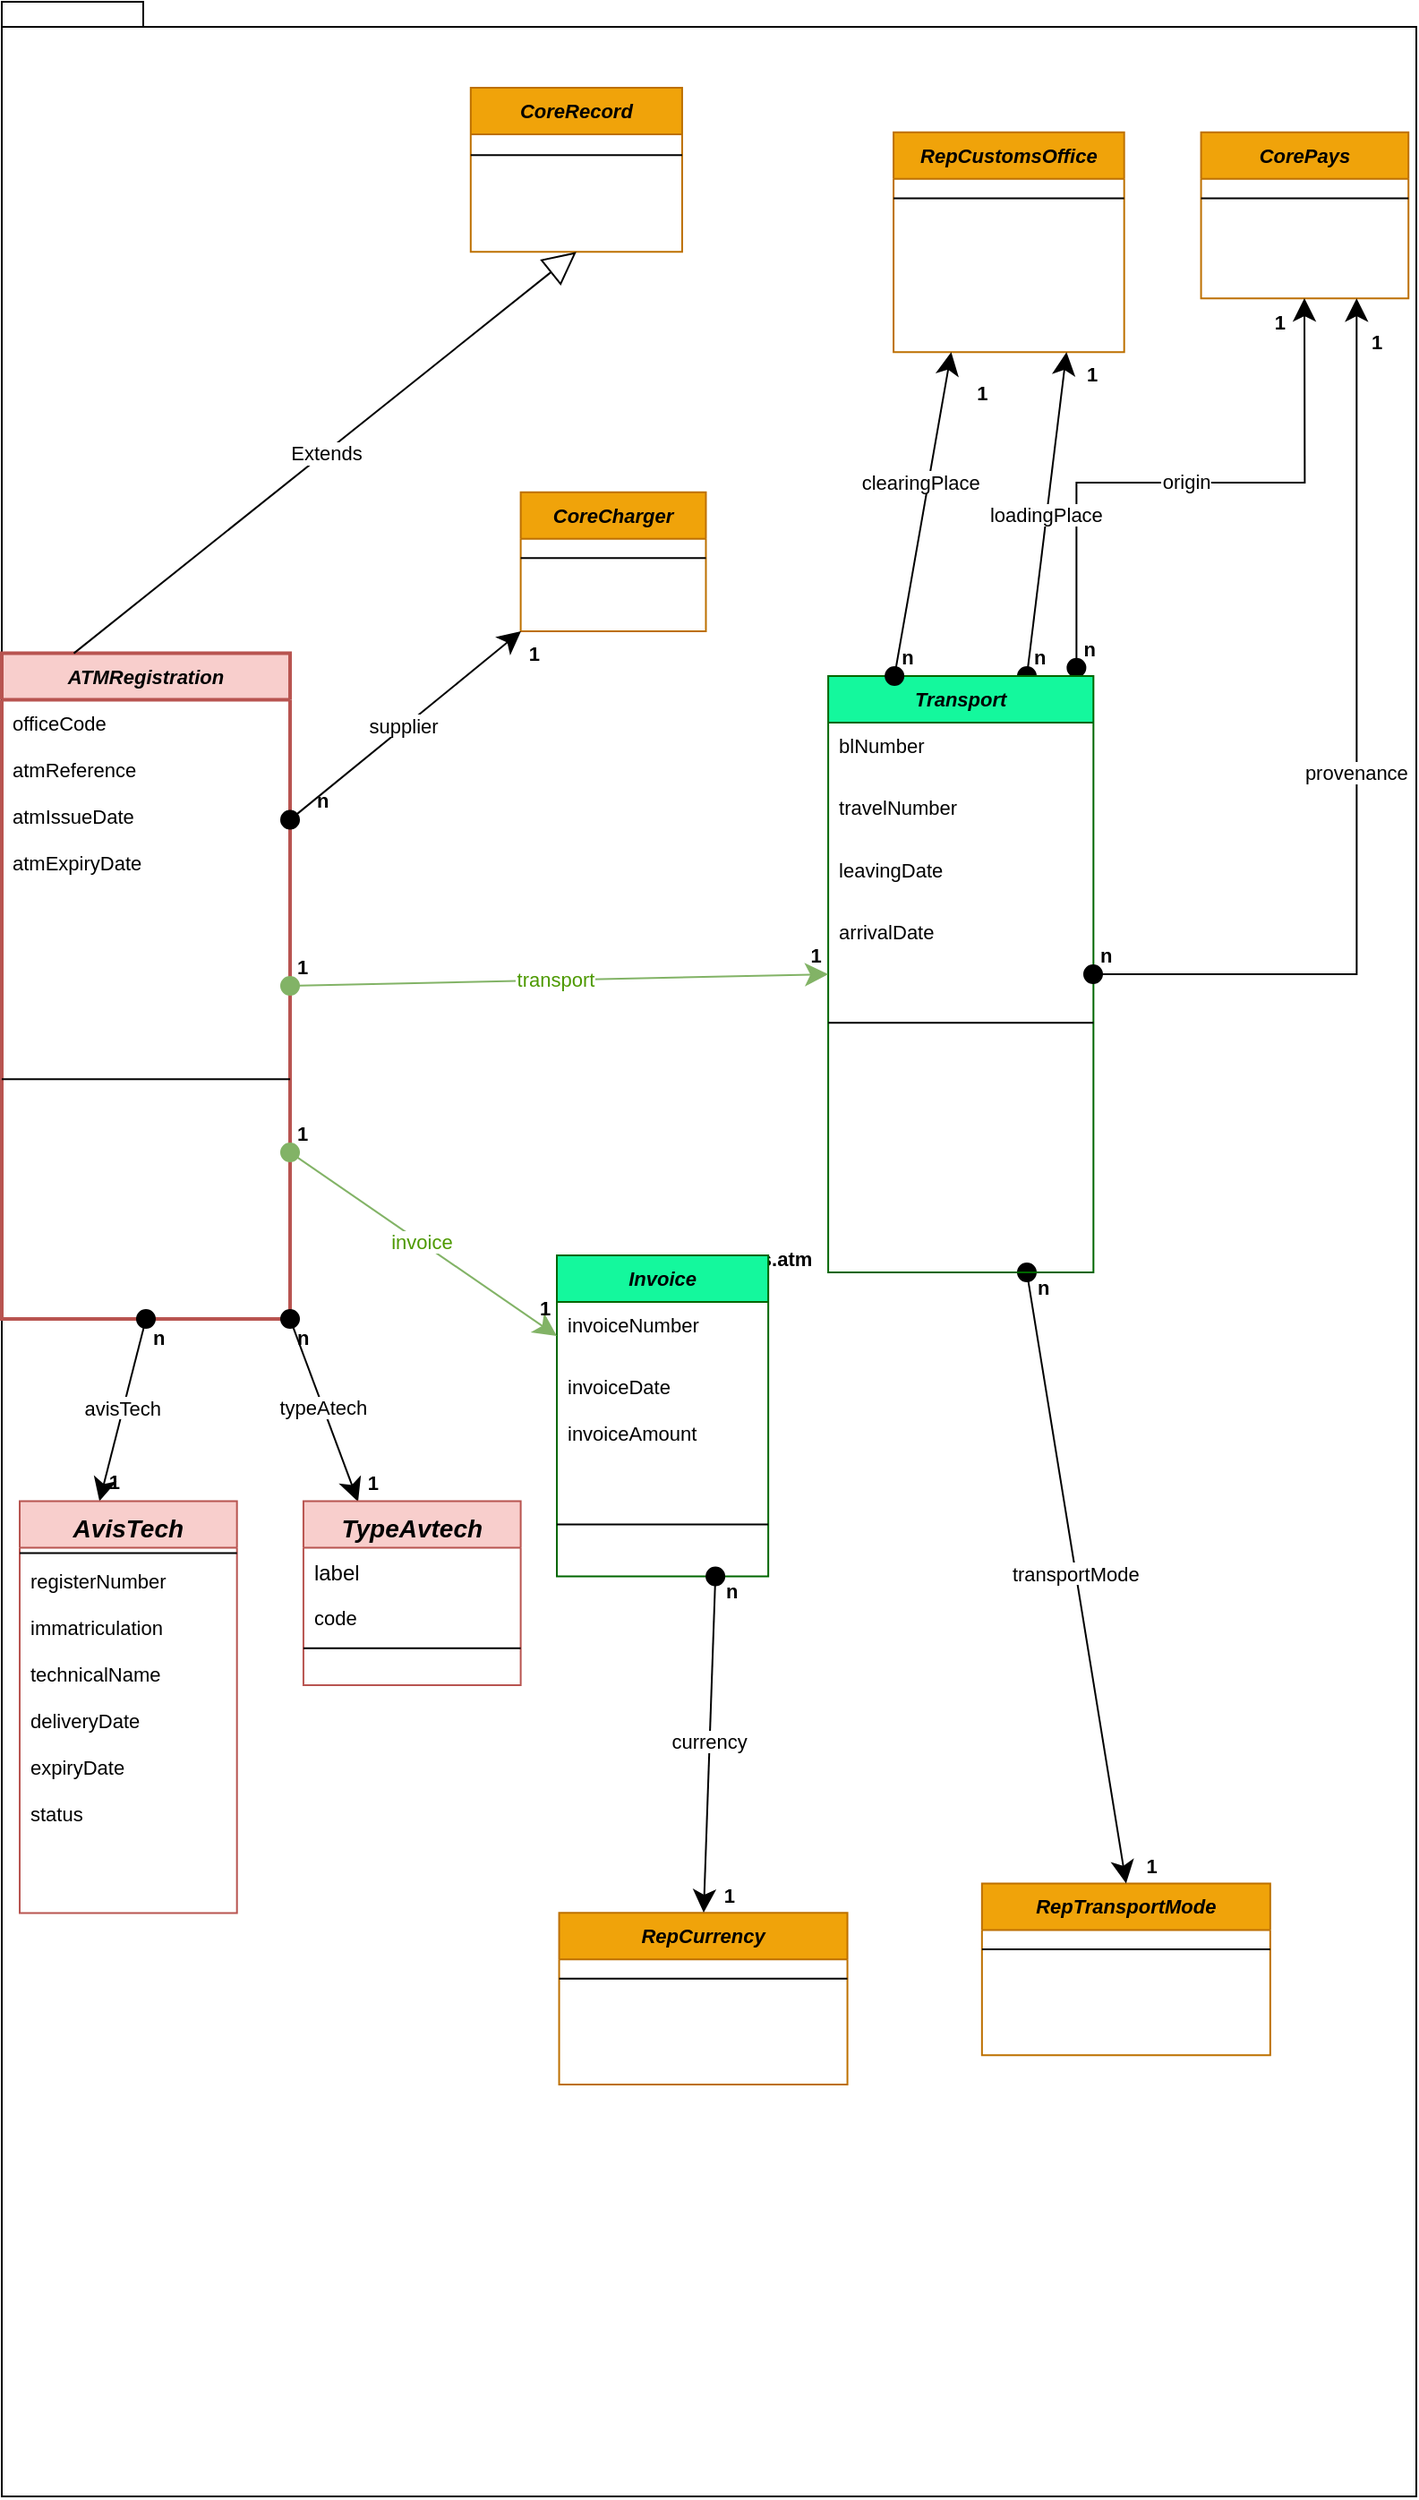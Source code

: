 <mxfile compressed="false" version="21.7.5" type="device" pages="2">
  <diagram id="dzslenoz5EgcA-fO8ZGD" name="Page-1">
    <mxGraphModel dx="1931" dy="1677" grid="1" gridSize="10" guides="1" tooltips="1" connect="1" arrows="1" fold="1" page="1" pageScale="1" pageWidth="827" pageHeight="1169" math="0" shadow="0">
      <root>
        <mxCell id="0" />
        <mxCell id="1" parent="0" />
        <object label="org.guce.process.atm" element="package" placeholders="1" id="Sb3ObpHVFGHvWsoK8jhT-4">
          <mxCell style="shape=folder;fontStyle=1;spacingTop=10;tabWidth=40;tabHeight=14;tabPosition=left;html=1;container=1;fillColor=none;labelPosition=center;verticalLabelPosition=middle;align=center;verticalAlign=middle;spacingLeft=0;fontSize=11;" parent="1" vertex="1">
            <mxGeometry y="-130" width="790" height="1393.04" as="geometry" />
          </mxCell>
        </object>
        <object label="CoreRecord" element="existingClass" description="" entity="org.guce.core.entities.CoreRecord" xml="" id="Sb3ObpHVFGHvWsoK8jhT-13">
          <mxCell style="swimlane;fontStyle=3;align=center;verticalAlign=top;childLayout=stackLayout;horizontal=1;startSize=26;horizontalStack=0;resizeParent=1;resizeLast=0;collapsible=1;marginBottom=0;rounded=0;shadow=0;strokeWidth=1;fillColor=#f0a30a;strokeColor=#BD7000;container=1;snapToPoint=1;fixDash=1;dropTarget=1;expand=1;treeMoving=1;fontSize=11;fontColor=#000000;" parent="Sb3ObpHVFGHvWsoK8jhT-4" vertex="1">
            <mxGeometry x="261.902" y="48.004" width="118.071" height="91.627" as="geometry">
              <mxRectangle x="230" y="140" width="160" height="26" as="alternateBounds" />
            </mxGeometry>
          </mxCell>
        </object>
        <mxCell id="Sb3ObpHVFGHvWsoK8jhT-14" value="" style="line;strokeWidth=1;fillColor=none;align=left;verticalAlign=middle;spacingTop=-1;spacingLeft=3;spacingRight=3;rotatable=0;labelPosition=right;points=[];portConstraint=eastwest;fontSize=11;" parent="Sb3ObpHVFGHvWsoK8jhT-13" vertex="1">
          <mxGeometry y="26" width="118.071" height="23.288" as="geometry" />
        </mxCell>
        <object label="CoreCharger" element="existingClass" description="" entity="org.guce.core.entities.CoreCharger" xml="" id="Sb3ObpHVFGHvWsoK8jhT-16">
          <mxCell style="swimlane;fontStyle=3;align=center;verticalAlign=top;childLayout=stackLayout;horizontal=1;startSize=26;horizontalStack=0;resizeParent=1;resizeLast=0;collapsible=1;marginBottom=0;rounded=0;shadow=0;strokeWidth=1;fillColor=#f0a30a;strokeColor=#BD7000;container=1;snapToPoint=1;fixDash=1;dropTarget=1;expand=1;treeMoving=1;fontSize=11;fontColor=#000000;" parent="Sb3ObpHVFGHvWsoK8jhT-4" vertex="1">
            <mxGeometry x="289.81" y="273.856" width="103.43" height="77.597" as="geometry">
              <mxRectangle x="230" y="140" width="160" height="26" as="alternateBounds" />
            </mxGeometry>
          </mxCell>
        </object>
        <mxCell id="Sb3ObpHVFGHvWsoK8jhT-17" value="" style="line;strokeWidth=1;fillColor=none;align=left;verticalAlign=middle;spacingTop=-1;spacingLeft=3;spacingRight=3;rotatable=0;labelPosition=right;points=[];portConstraint=eastwest;fontSize=11;" parent="Sb3ObpHVFGHvWsoK8jhT-16" vertex="1">
          <mxGeometry y="26" width="103.43" height="21.625" as="geometry" />
        </mxCell>
        <object label="CorePays" element="existingClass" description="" entity="org.guce.rep.entities.CorePays" xml="" id="Sb3ObpHVFGHvWsoK8jhT-21">
          <mxCell style="swimlane;fontStyle=3;align=center;verticalAlign=top;childLayout=stackLayout;horizontal=1;startSize=26;horizontalStack=0;resizeParent=1;resizeLast=0;collapsible=1;marginBottom=0;rounded=0;shadow=0;strokeWidth=1;fillColor=#f0a30a;strokeColor=#BD7000;container=1;snapToPoint=1;fixDash=1;dropTarget=1;expand=1;treeMoving=1;fontSize=11;fontColor=#000000;" parent="Sb3ObpHVFGHvWsoK8jhT-4" vertex="1">
            <mxGeometry x="669.783" y="72.912" width="115.827" height="92.697" as="geometry">
              <mxRectangle x="230" y="140" width="160" height="26" as="alternateBounds" />
            </mxGeometry>
          </mxCell>
        </object>
        <mxCell id="Sb3ObpHVFGHvWsoK8jhT-22" value="" style="line;strokeWidth=1;fillColor=none;align=left;verticalAlign=middle;spacingTop=-1;spacingLeft=3;spacingRight=3;rotatable=0;labelPosition=right;points=[];portConstraint=eastwest;fontSize=11;" parent="Sb3ObpHVFGHvWsoK8jhT-21" vertex="1">
          <mxGeometry y="26" width="115.827" height="21.625" as="geometry" />
        </mxCell>
        <object label="RepCustomsOffice" element="existingClass" description="" entity="org.guce.rep.entities.RepCustomsOffice" xml="" id="Sb3ObpHVFGHvWsoK8jhT-93">
          <mxCell style="swimlane;fontStyle=3;align=center;verticalAlign=top;childLayout=stackLayout;horizontal=1;startSize=26;horizontalStack=0;resizeParent=1;resizeLast=0;collapsible=1;marginBottom=0;rounded=0;shadow=0;strokeWidth=1;fillColor=#f0a30a;strokeColor=#BD7000;container=1;snapToPoint=1;fixDash=1;dropTarget=1;expand=1;treeMoving=1;fontSize=11;fontColor=#000000;" parent="Sb3ObpHVFGHvWsoK8jhT-4" vertex="1">
            <mxGeometry x="498.043" y="72.918" width="128.804" height="122.681" as="geometry">
              <mxRectangle x="230" y="140" width="160" height="26" as="alternateBounds" />
            </mxGeometry>
          </mxCell>
        </object>
        <mxCell id="Sb3ObpHVFGHvWsoK8jhT-94" value="" style="line;strokeWidth=1;fillColor=none;align=left;verticalAlign=middle;spacingTop=-1;spacingLeft=3;spacingRight=3;rotatable=0;labelPosition=right;points=[];portConstraint=eastwest;fontSize=11;" parent="Sb3ObpHVFGHvWsoK8jhT-93" vertex="1">
          <mxGeometry y="26" width="128.804" height="21.625" as="geometry" />
        </mxCell>
        <object label="RepTransportMode" element="existingClass" description="" entity="org.guce.rep.entities.RepTransportMode" xml="" id="Sb3ObpHVFGHvWsoK8jhT-101">
          <mxCell style="swimlane;fontStyle=3;align=center;verticalAlign=top;childLayout=stackLayout;horizontal=1;startSize=26;horizontalStack=0;resizeParent=1;resizeLast=0;collapsible=1;marginBottom=0;rounded=0;shadow=0;strokeWidth=1;fillColor=#f0a30a;strokeColor=#BD7000;container=1;snapToPoint=1;fixDash=1;dropTarget=1;expand=1;treeMoving=1;fontSize=11;fontColor=#000000;" parent="Sb3ObpHVFGHvWsoK8jhT-4" vertex="1">
            <mxGeometry x="547.418" y="1050.727" width="161.005" height="95.943" as="geometry">
              <mxRectangle x="230" y="140" width="160" height="26" as="alternateBounds" />
            </mxGeometry>
          </mxCell>
        </object>
        <mxCell id="Sb3ObpHVFGHvWsoK8jhT-102" value="" style="line;strokeWidth=1;fillColor=none;align=left;verticalAlign=middle;spacingTop=-1;spacingLeft=3;spacingRight=3;rotatable=0;labelPosition=right;points=[];portConstraint=eastwest;fontSize=11;" parent="Sb3ObpHVFGHvWsoK8jhT-101" vertex="1">
          <mxGeometry y="26" width="161.005" height="21.625" as="geometry" />
        </mxCell>
        <object label="ATMRegistration" element="class" table_name="ATM_MINEPIA_REGISTRATION" package_name="" xml_element="CONTENT" json_element="" description="" code="ATM" has_containers="false" columns="Supplier:supplier.chargername,loadingPlaceLabel:transport.loadingPlace.custOffLibelle,travelNumber:transport.travelNumber" referenceField="atmReference" afterFields="atmReference,atmIssueDate,atmExpiryDate" author="NGC" process_description="Avis technique MINEPIA" attachments_types="DTarif:Demande de tarif,&#xa;AT: Autorisation de création,&#xa;CCI: Certificat de conformité,&#xa;CMP: Certificats médicaux du personnel,&#xa;LI: Licence d’importation,&#xa;TPV:Titre de patente valide,&#xa;QPA:Quittance de paiement des frais afférents,&#xa;&#xa;DT: Demande timbrée,&#xa;PDCE:Photocopie de la décision de création de l’établissement,&#xa;PDDE:Photocopie de la décision d’ouverture de l’établissement,&#xa;PPEC:Photocopie de la patente de l’exercice en cours,&#xa;CRT:Copie des reçus de la taxe ISV,&#xa;LPI:Liste des produits et adresses des fournisseurs,&#xa;RAA:Rapport d’activités de l’année,&#xa;PCCCEC:Photocopie certifiée du certificat de conformité,&#xa;&#xa;CDPP:Copie de la décision d’ouverture et photocopie de la patente,&#xa;LMEI:Liste de matériel et des équipements à importer,&#xa;" charger_xml_name="CLIENT" requestCode="01" responseCICode="11" ciCode="02" validationCode="04" modicationRequestCode="09" modificationCode="10" rejectCode="03" invoice.activity="false" partner.code="MINEPIA" process_descriptionEn="Technical Visa MINEPIA" goods.type="CT" payment.activity="true" id="Sb3ObpHVFGHvWsoK8jhT-5">
          <mxCell style="swimlane;fontStyle=3;align=center;verticalAlign=top;childLayout=stackLayout;horizontal=1;startSize=26;horizontalStack=0;resizeParent=1;resizeLast=0;collapsible=1;marginBottom=0;rounded=0;shadow=0;strokeWidth=2;fillColor=#f8cecc;strokeColor=#b85450;container=1;snapToPoint=1;fixDash=1;dropTarget=1;expand=1;treeMoving=1;fontSize=11;perimeterSpacing=0;swimlaneLine=1;sketch=0;" parent="Sb3ObpHVFGHvWsoK8jhT-4" vertex="1">
            <mxGeometry y="363.8" width="161.01" height="371.704" as="geometry">
              <mxRectangle x="65.996" y="230.005" width="160" height="26" as="alternateBounds" />
            </mxGeometry>
          </mxCell>
        </object>
        <object label="officeCode" type="string" element="field" label_name="Bureau" column_name="OFFICE_CODE" max_size="35" min_size="" options="DPAIH:DPAIH,DPAAIE:DPAAIE" optionsClass="" nullable="" unique="" xml_element="CODE_BUREAU" sequence="1" label_nameEn="Office" id="H-aZSpLhL-oLSM1OxbNI-8">
          <mxCell style="text;strokeColor=none;fillColor=none;align=left;verticalAlign=top;spacingLeft=4;spacingRight=4;overflow=hidden;rotatable=0;points=[[0,0.5],[1,0.5]];portConstraint=eastwest;connectable=0;allowArrows=0;autosize=0;resizable=0;shadow=0;sketch=0;fontSize=11;" parent="Sb3ObpHVFGHvWsoK8jhT-5" vertex="1">
            <mxGeometry y="26" width="161.01" height="26" as="geometry" />
          </mxCell>
        </object>
        <object label="atmReference" type="string" element="field" label_name="N° Avis Technique MINEPIA" column_name="REFERENCE_AT" max_size="35" min_size="" options="" optionsClass="" nullable="" unique="" xml_element="NUMERO_VT_MINEPIA" sequence="2" label_nameEn="Technical Visa MINEPIA" id="H-aZSpLhL-oLSM1OxbNI-9">
          <mxCell style="text;strokeColor=none;fillColor=none;align=left;verticalAlign=top;spacingLeft=4;spacingRight=4;overflow=hidden;rotatable=0;points=[[0,0.5],[1,0.5]];portConstraint=eastwest;connectable=0;allowArrows=0;autosize=0;resizable=0;shadow=0;sketch=0;fontSize=11;" parent="Sb3ObpHVFGHvWsoK8jhT-5" vertex="1">
            <mxGeometry y="52" width="161.01" height="26" as="geometry" />
          </mxCell>
        </object>
        <object label="atmIssueDate" type="date" element="field" label_name="Date Avis technique" column_name="ATM_DATE" max_size="" min_size="" options="" optionsClass="" nullable="" unique="" xml_element="DATE_ATM_MINEPIA" sequence="3" label_nameEn="Technical Visa Date" id="H-aZSpLhL-oLSM1OxbNI-11">
          <mxCell style="text;strokeColor=none;fillColor=none;align=left;verticalAlign=top;spacingLeft=4;spacingRight=4;overflow=hidden;rotatable=0;points=[[0,0.5],[1,0.5]];portConstraint=eastwest;connectable=0;allowArrows=0;autosize=0;resizable=0;shadow=0;sketch=0;fontSize=11;" parent="Sb3ObpHVFGHvWsoK8jhT-5" vertex="1">
            <mxGeometry y="78" width="161.01" height="26" as="geometry" />
          </mxCell>
        </object>
        <object label="atmExpiryDate" type="date" element="field" label_name="Date expiration avis technique" column_name="ATM_EXP_DATE" max_size="" min_size="" options="" optionsClass="" nullable="" unique="" xml_element="DATE_ATM_EXP" sequence="4" label_nameEn="Avis technic expire Date" id="ZgRdhefC1ME0yCXcNeO3-1">
          <mxCell style="text;strokeColor=none;fillColor=none;align=left;verticalAlign=top;spacingLeft=4;spacingRight=4;overflow=hidden;rotatable=0;points=[[0,0.5],[1,0.5]];portConstraint=eastwest;connectable=0;allowArrows=0;autosize=0;resizable=0;shadow=0;sketch=0;fontSize=11;" parent="Sb3ObpHVFGHvWsoK8jhT-5" vertex="1">
            <mxGeometry y="104" width="161.01" height="26" as="geometry" />
          </mxCell>
        </object>
        <mxCell id="Sb3ObpHVFGHvWsoK8jhT-7" value="" style="line;strokeWidth=1;fillColor=none;align=left;verticalAlign=middle;spacingTop=-1;spacingLeft=3;spacingRight=3;rotatable=0;labelPosition=right;points=[];portConstraint=eastwest;fontSize=11;" parent="Sb3ObpHVFGHvWsoK8jhT-5" vertex="1">
          <mxGeometry y="130" width="161.01" height="215.704" as="geometry" />
        </mxCell>
        <object label="Extends" element="extends" id="Sb3ObpHVFGHvWsoK8jhT-15">
          <mxCell style="endArrow=block;endSize=16;endFill=0;html=1;sourcePerimeterSpacing=-4;strokeWidth=1;fontSize=11;align=center;snapToPoint=1;fixDash=1;entryX=0.5;entryY=1;entryDx=0;entryDy=0;exitX=0.25;exitY=0;exitDx=0;exitDy=0;" parent="Sb3ObpHVFGHvWsoK8jhT-4" source="Sb3ObpHVFGHvWsoK8jhT-5" target="Sb3ObpHVFGHvWsoK8jhT-13" edge="1">
            <mxGeometry width="160" relative="1" as="geometry">
              <mxPoint x="134.958" y="465.763" as="sourcePoint" />
              <mxPoint x="310.514" y="465.763" as="targetPoint" />
            </mxGeometry>
          </mxCell>
        </object>
        <object label="typeAtech" join_table="" join_column="" inverse_join_column="" mapped_by="" unique="" cascade="" inverse_name="" element="relation" fetch_type="" orphan_removal="" xml_element="TYPEAVIS" sequence="8" label_nameEn="Clearing Agent" label_name="Transitaire" id="Sb3ObpHVFGHvWsoK8jhT-23">
          <mxCell style="endArrow=classic;shadow=0;strokeWidth=1;rounded=0;endFill=1;elbow=vertical;endSize=10;startSize=10;sourcePerimeterSpacing=0;startArrow=oval;startFill=1;align=center;snapToPoint=1;targetPerimeterSpacing=0;fontSize=11;spacingRight=0;spacingBottom=2;spacing=0;fixDash=1;" parent="Sb3ObpHVFGHvWsoK8jhT-4" source="Sb3ObpHVFGHvWsoK8jhT-5" target="l07mK40XBEYtszgVqSau-67" edge="1">
            <mxGeometry x="-0.013" relative="1" as="geometry">
              <mxPoint x="234.035" y="702.802" as="sourcePoint" />
              <mxPoint x="230" y="830" as="targetPoint" />
              <mxPoint as="offset" />
              <Array as="points" />
            </mxGeometry>
          </mxCell>
        </object>
        <object label="n" element="card" id="Sb3ObpHVFGHvWsoK8jhT-24">
          <mxCell style="resizable=0;align=left;verticalAlign=bottom;labelBackgroundColor=none;fontSize=11;fontStyle=1;spacing=4;" parent="Sb3ObpHVFGHvWsoK8jhT-23" connectable="0" vertex="1">
            <mxGeometry x="-1" relative="1" as="geometry">
              <mxPoint y="21" as="offset" />
            </mxGeometry>
          </mxCell>
        </object>
        <object label="1" element="card" id="Sb3ObpHVFGHvWsoK8jhT-25">
          <mxCell style="resizable=0;align=right;verticalAlign=bottom;labelBackgroundColor=none;fontSize=11;fontStyle=1;spacing=4;" parent="Sb3ObpHVFGHvWsoK8jhT-23" connectable="0" vertex="1">
            <mxGeometry x="1" relative="1" as="geometry">
              <mxPoint x="15" as="offset" />
            </mxGeometry>
          </mxCell>
        </object>
        <object label="origin" join_table="" join_column="" inverse_join_column="" mapped_by="" unique="" cascade="" inverse_name="" element="relation" fetch_type="" orphan_removal="" xml_element="PAYS_ORIGINE" sequence="4" label_name="Pays d&#39;origine" label_nameEn="Origin Country" id="Sb3ObpHVFGHvWsoK8jhT-27">
          <mxCell style="endArrow=classic;shadow=0;strokeWidth=1;rounded=0;endFill=1;endSize=10;startSize=10;sourcePerimeterSpacing=0;startArrow=oval;startFill=1;align=center;snapToPoint=1;targetPerimeterSpacing=0;fontSize=11;spacingRight=0;spacingBottom=2;spacing=0;fixDash=1;edgeStyle=elbowEdgeStyle;elbow=vertical;exitX=0.936;exitY=-0.014;exitDx=0;exitDy=0;exitPerimeter=0;" parent="Sb3ObpHVFGHvWsoK8jhT-4" source="vLi7R-2AJWSlNqhlG2X7-10" target="Sb3ObpHVFGHvWsoK8jhT-21" edge="1">
            <mxGeometry x="-0.012" relative="1" as="geometry">
              <mxPoint x="260.509" y="703.253" as="sourcePoint" />
              <mxPoint x="676.223" y="403.505" as="targetPoint" />
              <mxPoint as="offset" />
            </mxGeometry>
          </mxCell>
        </object>
        <object label="n" element="card" id="Sb3ObpHVFGHvWsoK8jhT-28">
          <mxCell style="resizable=0;align=left;verticalAlign=bottom;labelBackgroundColor=none;fontSize=11;fontStyle=1;spacing=4;" parent="Sb3ObpHVFGHvWsoK8jhT-27" connectable="0" vertex="1">
            <mxGeometry x="-1" relative="1" as="geometry">
              <mxPoint as="offset" />
            </mxGeometry>
          </mxCell>
        </object>
        <object label="1" element="card" id="Sb3ObpHVFGHvWsoK8jhT-29">
          <mxCell style="resizable=0;align=right;verticalAlign=bottom;labelBackgroundColor=none;fontSize=11;fontStyle=1;spacing=4;" parent="Sb3ObpHVFGHvWsoK8jhT-27" connectable="0" vertex="1">
            <mxGeometry x="1" relative="1" as="geometry">
              <mxPoint x="-7" y="24" as="offset" />
            </mxGeometry>
          </mxCell>
        </object>
        <object label="supplier" join_table="" join_column="" inverse_join_column="" mapped_by="" unique="" cascade="" inverse_name="" element="relation" fetch_type="" orphan_removal="" xml_element="FOURNISSEUR" sequence="11" label_name="Fournisseur" label_nameEn="Supplier" id="Sb3ObpHVFGHvWsoK8jhT-31">
          <mxCell style="endArrow=classic;shadow=0;strokeWidth=1;rounded=0;endFill=1;elbow=vertical;endSize=10;startSize=10;sourcePerimeterSpacing=0;startArrow=oval;startFill=1;align=center;snapToPoint=1;targetPerimeterSpacing=0;fontSize=11;spacingRight=0;spacingBottom=2;spacing=0;fixDash=1;exitX=1;exitY=0.25;exitDx=0;exitDy=0;" parent="Sb3ObpHVFGHvWsoK8jhT-4" source="Sb3ObpHVFGHvWsoK8jhT-5" target="Sb3ObpHVFGHvWsoK8jhT-16" edge="1">
            <mxGeometry x="-0.012" relative="1" as="geometry">
              <mxPoint x="207.56" y="567.648" as="sourcePoint" />
              <mxPoint x="461.716" y="459.525" as="targetPoint" />
              <mxPoint as="offset" />
              <Array as="points" />
            </mxGeometry>
          </mxCell>
        </object>
        <object label="n" element="card" id="Sb3ObpHVFGHvWsoK8jhT-32">
          <mxCell style="resizable=0;align=left;verticalAlign=bottom;labelBackgroundColor=none;fontSize=11;fontStyle=1;spacing=4;" parent="Sb3ObpHVFGHvWsoK8jhT-31" connectable="0" vertex="1">
            <mxGeometry x="-1" relative="1" as="geometry">
              <mxPoint x="11" as="offset" />
            </mxGeometry>
          </mxCell>
        </object>
        <object label="1" element="card" id="Sb3ObpHVFGHvWsoK8jhT-33">
          <mxCell style="resizable=0;align=right;verticalAlign=bottom;labelBackgroundColor=none;fontSize=11;fontStyle=1;spacing=4;" parent="Sb3ObpHVFGHvWsoK8jhT-31" connectable="0" vertex="1">
            <mxGeometry x="1" relative="1" as="geometry">
              <mxPoint x="14" y="23" as="offset" />
            </mxGeometry>
          </mxCell>
        </object>
        <object label="Invoice" element="embeddable" table_name="" package_name="" xml_element="" json_element="" description="" id="Sb3ObpHVFGHvWsoK8jhT-43">
          <mxCell style="swimlane;fontStyle=3;align=center;verticalAlign=top;childLayout=stackLayout;horizontal=1;startSize=26;horizontalStack=0;resizeParent=1;resizeLast=0;collapsible=1;marginBottom=0;rounded=0;shadow=0;strokeWidth=1;container=1;snapToPoint=1;fixDash=1;dropTarget=1;expand=1;treeMoving=1;fillColor=#14F89D;strokeColor=#006600;fontSize=11;" parent="Sb3ObpHVFGHvWsoK8jhT-4" vertex="1">
            <mxGeometry x="310" y="700" width="118.07" height="179.237" as="geometry">
              <mxRectangle x="230" y="140" width="160" height="26" as="alternateBounds" />
            </mxGeometry>
          </mxCell>
        </object>
        <object label="invoiceNumber" type="string" element="field" label_name="N°FACTURE" column_name="INVOICE_NUMBER" max_size="150" min_size="" options="" optionsClass="" nullable="" unique="" xml_element="NUMERO_FACTURE" sequence="1" label_nameEn="Invoice Number" id="Sb3ObpHVFGHvWsoK8jhT-44">
          <mxCell style="text;strokeColor=none;fillColor=none;align=left;verticalAlign=top;spacingLeft=4;spacingRight=4;overflow=hidden;rotatable=0;points=[[0,0.5],[1,0.5]];portConstraint=eastwest;allowArrows=0;resizable=0;connectable=0;fontSize=11;" parent="Sb3ObpHVFGHvWsoK8jhT-43" vertex="1">
            <mxGeometry y="26" width="118.07" height="34.667" as="geometry" />
          </mxCell>
        </object>
        <object label="invoiceDate" type="date" element="field" label_name="Date Facture" column_name="INVOICE_DATE" max_size="" min_size="" options="" optionsClass="" nullable="" unique="" xml_element="DATE_FACTURE" sequence="2" label_nameEn="Invoice Date" id="Sb3ObpHVFGHvWsoK8jhT-45">
          <mxCell style="text;strokeColor=none;fillColor=none;align=left;verticalAlign=top;spacingLeft=4;spacingRight=4;overflow=hidden;rotatable=0;points=[[0,0.5],[1,0.5]];portConstraint=eastwest;connectable=0;allowArrows=0;autosize=0;resizable=0;fontSize=11;" parent="Sb3ObpHVFGHvWsoK8jhT-43" vertex="1">
            <mxGeometry y="60.667" width="118.07" height="26" as="geometry" />
          </mxCell>
        </object>
        <object label="invoiceAmount" type="bigdecimal" element="field" label_name="Montant Facture" column_name="INVOICE_AMOUNT" max_size="" min_size="" options="" optionsClass="" nullable="" unique="" xml_element="MONTANT_FACTURE" sequence="3" label_nameEn="Invoice Amount" id="MMoQDWghkzFwq_rW3yn7-1">
          <mxCell style="text;strokeColor=none;fillColor=none;align=left;verticalAlign=top;spacingLeft=4;spacingRight=4;overflow=hidden;rotatable=0;points=[[0,0.5],[1,0.5]];portConstraint=eastwest;allowArrows=0;resizable=0;connectable=0;fontSize=11;" parent="Sb3ObpHVFGHvWsoK8jhT-43" vertex="1">
            <mxGeometry y="86.667" width="118.07" height="34.667" as="geometry" />
          </mxCell>
        </object>
        <mxCell id="Sb3ObpHVFGHvWsoK8jhT-50" value="" style="line;strokeWidth=1;fillColor=none;align=left;verticalAlign=middle;spacingTop=-1;spacingLeft=3;spacingRight=3;rotatable=0;labelPosition=right;points=[];portConstraint=eastwest;fontSize=11;" parent="Sb3ObpHVFGHvWsoK8jhT-43" vertex="1">
          <mxGeometry y="121.333" width="118.07" height="57.903" as="geometry" />
        </mxCell>
        <object label="loadingPlace" join_table="" join_column="" inverse_join_column="" mapped_by="" unique="" cascade="" inverse_name="" element="relation" fetch_type="" orphan_removal="" xml_element="LIEU_CHARGEMENT" sequence="7" label_name="Lieu de chargement" label_nameEn="Loading Place" id="Sb3ObpHVFGHvWsoK8jhT-95">
          <mxCell style="endArrow=classic;shadow=0;strokeWidth=1;rounded=0;endFill=1;elbow=vertical;endSize=10;startSize=10;sourcePerimeterSpacing=0;startArrow=oval;startFill=1;align=center;snapToPoint=1;targetPerimeterSpacing=0;fontSize=11;spacingRight=0;spacingBottom=2;spacing=0;fixDash=1;entryX=0.75;entryY=1;entryDx=0;entryDy=0;" parent="Sb3ObpHVFGHvWsoK8jhT-4" source="vLi7R-2AJWSlNqhlG2X7-10" target="Sb3ObpHVFGHvWsoK8jhT-93" edge="1">
            <mxGeometry x="-0.012" relative="1" as="geometry">
              <mxPoint x="631.153" y="865.438" as="sourcePoint" />
              <mxPoint x="885.308" y="864.988" as="targetPoint" />
              <mxPoint as="offset" />
            </mxGeometry>
          </mxCell>
        </object>
        <object label="n" element="card" id="Sb3ObpHVFGHvWsoK8jhT-96">
          <mxCell style="resizable=0;align=left;verticalAlign=bottom;labelBackgroundColor=none;fontSize=11;fontStyle=1;spacing=4;" parent="Sb3ObpHVFGHvWsoK8jhT-95" connectable="0" vertex="1">
            <mxGeometry x="-1" relative="1" as="geometry">
              <mxPoint as="offset" />
            </mxGeometry>
          </mxCell>
        </object>
        <object label="1" element="card" id="Sb3ObpHVFGHvWsoK8jhT-97">
          <mxCell style="resizable=0;align=right;verticalAlign=bottom;labelBackgroundColor=none;fontSize=11;fontStyle=1;spacing=4;" parent="Sb3ObpHVFGHvWsoK8jhT-95" connectable="0" vertex="1">
            <mxGeometry x="1" relative="1" as="geometry">
              <mxPoint x="21" y="23" as="offset" />
            </mxGeometry>
          </mxCell>
        </object>
        <object label="transportMode" join_table="" join_column="" inverse_join_column="" mapped_by="" unique="" cascade="" inverse_name="" element="relation" fetch_type="" orphan_removal="" xml_element="MODE_TRANSPORT" sequence="8" label_name="Mode de transport" label_nameEn="Transport Mode" id="Sb3ObpHVFGHvWsoK8jhT-103">
          <mxCell style="endArrow=classic;shadow=0;strokeWidth=1;rounded=0;endFill=1;elbow=vertical;endSize=10;startSize=10;sourcePerimeterSpacing=0;startArrow=oval;startFill=1;align=center;snapToPoint=1;targetPerimeterSpacing=0;fontSize=11;spacingRight=0;spacingBottom=2;spacing=0;fixDash=1;entryX=0.5;entryY=0;entryDx=0;entryDy=0;" parent="Sb3ObpHVFGHvWsoK8jhT-4" source="vLi7R-2AJWSlNqhlG2X7-10" target="Sb3ObpHVFGHvWsoK8jhT-101" edge="1">
            <mxGeometry x="-0.012" relative="1" as="geometry">
              <mxPoint x="186.381" y="1081.685" as="sourcePoint" />
              <mxPoint x="440.536" y="1081.235" as="targetPoint" />
              <mxPoint as="offset" />
              <Array as="points" />
            </mxGeometry>
          </mxCell>
        </object>
        <object label="n" element="card" id="Sb3ObpHVFGHvWsoK8jhT-104">
          <mxCell style="resizable=0;align=left;verticalAlign=bottom;labelBackgroundColor=none;fontSize=11;fontStyle=1;spacing=4;" parent="Sb3ObpHVFGHvWsoK8jhT-103" connectable="0" vertex="1">
            <mxGeometry x="-1" relative="1" as="geometry">
              <mxPoint x="2" y="19" as="offset" />
            </mxGeometry>
          </mxCell>
        </object>
        <object label="1" element="card" id="Sb3ObpHVFGHvWsoK8jhT-105">
          <mxCell style="resizable=0;align=right;verticalAlign=bottom;labelBackgroundColor=none;fontSize=11;fontStyle=1;spacing=4;" parent="Sb3ObpHVFGHvWsoK8jhT-103" connectable="0" vertex="1">
            <mxGeometry x="1" relative="1" as="geometry">
              <mxPoint x="21" y="1" as="offset" />
            </mxGeometry>
          </mxCell>
        </object>
        <object label="Transport" element="embeddable" table_name="" package_name="" xml_element="" json_element="" description="" id="vLi7R-2AJWSlNqhlG2X7-10">
          <mxCell style="swimlane;fontStyle=3;align=center;verticalAlign=top;childLayout=stackLayout;horizontal=1;startSize=26;horizontalStack=0;resizeParent=1;resizeLast=0;collapsible=1;marginBottom=0;rounded=0;shadow=0;strokeWidth=1;container=1;snapToPoint=1;fixDash=1;dropTarget=1;expand=1;treeMoving=1;fillColor=#14F89D;strokeColor=#006600;fontSize=11;" parent="Sb3ObpHVFGHvWsoK8jhT-4" vertex="1">
            <mxGeometry x="461.549" y="376.505" width="148.125" height="332.994" as="geometry">
              <mxRectangle x="230" y="140" width="160" height="26" as="alternateBounds" />
            </mxGeometry>
          </mxCell>
        </object>
        <object label="blNumber" type="string" element="field" label_name="N°BL/LTA" column_name="BL_NUMBER" max_size="150" min_size="" options="" optionsClass="" nullable="" unique="" xml_element="NUMERO_BL" sequence="1" label_nameEn="BL/LT Number" id="MMoQDWghkzFwq_rW3yn7-7">
          <mxCell style="text;strokeColor=none;fillColor=none;align=left;verticalAlign=top;spacingLeft=4;spacingRight=4;overflow=hidden;rotatable=0;points=[[0,0.5],[1,0.5]];portConstraint=eastwest;allowArrows=0;resizable=0;connectable=0;fontSize=11;" parent="vLi7R-2AJWSlNqhlG2X7-10" vertex="1">
            <mxGeometry y="26" width="148.125" height="34.667" as="geometry" />
          </mxCell>
        </object>
        <object label="travelNumber" type="string" element="field" label_name="N°Voyage" column_name="TRAVEL_NUMBER" max_size="150" min_size="" options="" optionsClass="" nullable="" unique="" xml_element="NUMERO_VOYAGE" sequence="2" label_nameEn="Travel Number" id="MMoQDWghkzFwq_rW3yn7-8">
          <mxCell style="text;strokeColor=none;fillColor=none;align=left;verticalAlign=top;spacingLeft=4;spacingRight=4;overflow=hidden;rotatable=0;points=[[0,0.5],[1,0.5]];portConstraint=eastwest;allowArrows=0;resizable=0;connectable=0;fontSize=11;" parent="vLi7R-2AJWSlNqhlG2X7-10" vertex="1">
            <mxGeometry y="60.667" width="148.125" height="34.667" as="geometry" />
          </mxCell>
        </object>
        <object label="leavingDate" type="date" element="field" label_name="Date de Départ" column_name="LEAVING_DATE" max_size="" min_size="" options="" optionsClass="" nullable="" unique="" xml_element="DATE_DEPART" sequence="5" label_nameEn="Leaving Date" id="MMoQDWghkzFwq_rW3yn7-9">
          <mxCell style="text;strokeColor=none;fillColor=none;align=left;verticalAlign=top;spacingLeft=4;spacingRight=4;overflow=hidden;rotatable=0;points=[[0,0.5],[1,0.5]];portConstraint=eastwest;allowArrows=0;resizable=0;connectable=0;fontSize=11;" parent="vLi7R-2AJWSlNqhlG2X7-10" vertex="1">
            <mxGeometry y="95.333" width="148.125" height="34.667" as="geometry" />
          </mxCell>
        </object>
        <object label="arrivalDate" type="date" element="field" label_name="Date d&#39;arrivée" column_name="ARRIVAL_DATE" max_size="" min_size="" options="" optionsClass="" nullable="" unique="" xml_element="DATE_ARRIVEE" sequence="6" label_nameEn="Arrival Date" id="MMoQDWghkzFwq_rW3yn7-10">
          <mxCell style="text;strokeColor=none;fillColor=none;align=left;verticalAlign=top;spacingLeft=4;spacingRight=4;overflow=hidden;rotatable=0;points=[[0,0.5],[1,0.5]];portConstraint=eastwest;allowArrows=0;resizable=0;connectable=0;fontSize=11;" parent="vLi7R-2AJWSlNqhlG2X7-10" vertex="1">
            <mxGeometry y="130" width="148.125" height="34.667" as="geometry" />
          </mxCell>
        </object>
        <mxCell id="vLi7R-2AJWSlNqhlG2X7-15" value="" style="line;strokeWidth=1;fillColor=none;align=left;verticalAlign=middle;spacingTop=-1;spacingLeft=3;spacingRight=3;rotatable=0;labelPosition=right;points=[];portConstraint=eastwest;fontSize=11;" parent="vLi7R-2AJWSlNqhlG2X7-10" vertex="1">
          <mxGeometry y="164.667" width="148.125" height="57.903" as="geometry" />
        </mxCell>
        <object label="transport" join_table="" join_column="" inverse_join_column="" mapped_by="" unique="" cascade="" inverse_name="" element="relation" fetch_type="" orphan_removal="" xml_element="TRANSPORT" sequence="16" label_name="Transport" id="vLi7R-2AJWSlNqhlG2X7-16">
          <mxCell style="endArrow=classic;shadow=0;strokeWidth=1;rounded=0;endFill=1;elbow=vertical;endSize=10;startSize=10;sourcePerimeterSpacing=0;startArrow=oval;startFill=1;align=center;snapToPoint=1;targetPerimeterSpacing=0;fontSize=11;spacingRight=0;spacingBottom=2;spacing=0;fixDash=1;entryX=0;entryY=0.5;entryDx=0;entryDy=0;fontColor=#4D9900;fillColor=#d5e8d4;strokeColor=#82B366;" parent="Sb3ObpHVFGHvWsoK8jhT-4" source="Sb3ObpHVFGHvWsoK8jhT-5" target="vLi7R-2AJWSlNqhlG2X7-10" edge="1">
            <mxGeometry x="-0.012" relative="1" as="geometry">
              <mxPoint x="171.739" y="744.932" as="sourcePoint" />
              <mxPoint x="665.489" y="251.424" as="targetPoint" />
              <mxPoint as="offset" />
              <Array as="points" />
            </mxGeometry>
          </mxCell>
        </object>
        <object label="1" element="card" id="vLi7R-2AJWSlNqhlG2X7-17">
          <mxCell style="resizable=0;align=left;verticalAlign=bottom;labelBackgroundColor=none;fontSize=11;fontStyle=1;spacing=4;" parent="vLi7R-2AJWSlNqhlG2X7-16" connectable="0" vertex="1">
            <mxGeometry x="-1" relative="1" as="geometry">
              <mxPoint as="offset" />
            </mxGeometry>
          </mxCell>
        </object>
        <object label="1" element="card" id="vLi7R-2AJWSlNqhlG2X7-18">
          <mxCell style="resizable=0;align=right;verticalAlign=bottom;labelBackgroundColor=none;fontSize=11;fontStyle=1;spacing=4;" parent="vLi7R-2AJWSlNqhlG2X7-16" connectable="0" vertex="1">
            <mxGeometry x="1" relative="1" as="geometry">
              <mxPoint as="offset" />
            </mxGeometry>
          </mxCell>
        </object>
        <object label="invoice" join_table="" join_column="" inverse_join_column="" mapped_by="" unique="" cascade="" inverse_name="" element="relation" fetch_type="" orphan_removal="" xml_element="FACTURE" sequence="15" label_name="Facture" label_nameEn="Invoice" id="vLi7R-2AJWSlNqhlG2X7-19">
          <mxCell style="endArrow=classic;shadow=0;strokeWidth=1;rounded=0;endFill=1;elbow=vertical;endSize=10;startSize=10;sourcePerimeterSpacing=0;startArrow=oval;startFill=1;align=center;snapToPoint=1;targetPerimeterSpacing=0;fontSize=11;spacingRight=0;spacingBottom=2;spacing=0;fixDash=1;fontColor=#4D9900;fillColor=#d5e8d4;strokeColor=#82B366;" parent="Sb3ObpHVFGHvWsoK8jhT-4" source="Sb3ObpHVFGHvWsoK8jhT-5" target="Sb3ObpHVFGHvWsoK8jhT-43" edge="1">
            <mxGeometry x="-0.012" relative="1" as="geometry">
              <mxPoint x="146.778" y="752.046" as="sourcePoint" />
              <mxPoint x="446.522" y="233.603" as="targetPoint" />
              <mxPoint as="offset" />
              <Array as="points" />
            </mxGeometry>
          </mxCell>
        </object>
        <object label="1" element="card" id="vLi7R-2AJWSlNqhlG2X7-20">
          <mxCell style="resizable=0;align=left;verticalAlign=bottom;labelBackgroundColor=none;fontSize=11;fontStyle=1;spacing=4;" parent="vLi7R-2AJWSlNqhlG2X7-19" connectable="0" vertex="1">
            <mxGeometry x="-1" relative="1" as="geometry">
              <mxPoint as="offset" />
            </mxGeometry>
          </mxCell>
        </object>
        <object label="1" element="card" id="vLi7R-2AJWSlNqhlG2X7-21">
          <mxCell style="resizable=0;align=right;verticalAlign=bottom;labelBackgroundColor=none;fontSize=11;fontStyle=1;spacing=4;" parent="vLi7R-2AJWSlNqhlG2X7-19" connectable="0" vertex="1">
            <mxGeometry x="1" relative="1" as="geometry">
              <mxPoint y="-5" as="offset" />
            </mxGeometry>
          </mxCell>
        </object>
        <object label="provenance" join_table="" join_column="" inverse_join_column="" mapped_by="" unique="" cascade="" inverse_name="" element="relation" fetch_type="" orphan_removal="" xml_element="PAYS_PROVENANCE" sequence="3" label_name="Pays de provenance" label_nameEn="Departure Country" id="vLi7R-2AJWSlNqhlG2X7-25">
          <mxCell style="endArrow=classic;shadow=0;strokeWidth=1;rounded=0;endFill=1;elbow=vertical;endSize=10;startSize=10;sourcePerimeterSpacing=0;startArrow=oval;startFill=1;align=center;snapToPoint=1;targetPerimeterSpacing=0;fontSize=11;spacingRight=0;spacingBottom=2;spacing=0;fixDash=1;entryX=0.75;entryY=1;entryDx=0;entryDy=0;edgeStyle=orthogonalEdgeStyle;" parent="Sb3ObpHVFGHvWsoK8jhT-4" source="vLi7R-2AJWSlNqhlG2X7-10" target="Sb3ObpHVFGHvWsoK8jhT-21" edge="1">
            <mxGeometry x="-0.012" relative="1" as="geometry">
              <mxPoint x="564.656" y="307.797" as="sourcePoint" />
              <mxPoint x="729.891" y="144.331" as="targetPoint" />
              <mxPoint as="offset" />
            </mxGeometry>
          </mxCell>
        </object>
        <object label="n" element="card" id="vLi7R-2AJWSlNqhlG2X7-26">
          <mxCell style="resizable=0;align=left;verticalAlign=bottom;labelBackgroundColor=none;fontSize=11;fontStyle=1;spacing=4;" parent="vLi7R-2AJWSlNqhlG2X7-25" connectable="0" vertex="1">
            <mxGeometry x="-1" relative="1" as="geometry">
              <mxPoint as="offset" />
            </mxGeometry>
          </mxCell>
        </object>
        <object label="1" element="card" id="vLi7R-2AJWSlNqhlG2X7-27">
          <mxCell style="resizable=0;align=right;verticalAlign=bottom;labelBackgroundColor=none;fontSize=11;fontStyle=1;spacing=4;" parent="vLi7R-2AJWSlNqhlG2X7-25" connectable="0" vertex="1">
            <mxGeometry x="1" relative="1" as="geometry">
              <mxPoint x="18" y="35" as="offset" />
            </mxGeometry>
          </mxCell>
        </object>
        <object label="clearingPlace" join_table="" join_column="" inverse_join_column="" mapped_by="" unique="" cascade="" inverse_name="" element="relation" fetch_type="" orphan_removal="" xml_element="LIEU_DEDOUANEMENT" sequence="9" label_name="Lieu de dédouanement" label_nameEn="Clearing Place" id="vLi7R-2AJWSlNqhlG2X7-33">
          <mxCell style="endArrow=classic;shadow=0;strokeWidth=1;rounded=0;endFill=1;elbow=vertical;endSize=10;startSize=10;sourcePerimeterSpacing=0;startArrow=oval;startFill=1;align=center;snapToPoint=1;targetPerimeterSpacing=0;fontSize=11;spacingRight=0;spacingBottom=2;spacing=0;fixDash=1;entryX=0.25;entryY=1;entryDx=0;entryDy=0;exitX=0.25;exitY=0;exitDx=0;exitDy=0;" parent="Sb3ObpHVFGHvWsoK8jhT-4" source="vLi7R-2AJWSlNqhlG2X7-10" target="Sb3ObpHVFGHvWsoK8jhT-93" edge="1">
            <mxGeometry x="0.182" y="4" relative="1" as="geometry">
              <mxPoint x="526.772" y="307.797" as="sourcePoint" />
              <mxPoint x="558.152" y="733.918" as="targetPoint" />
              <mxPoint as="offset" />
              <Array as="points" />
            </mxGeometry>
          </mxCell>
        </object>
        <object label="n" element="card" id="vLi7R-2AJWSlNqhlG2X7-34">
          <mxCell style="resizable=0;align=left;verticalAlign=bottom;labelBackgroundColor=none;fontSize=11;fontStyle=1;spacing=4;" parent="vLi7R-2AJWSlNqhlG2X7-33" connectable="0" vertex="1">
            <mxGeometry x="-1" relative="1" as="geometry">
              <mxPoint as="offset" />
            </mxGeometry>
          </mxCell>
        </object>
        <object label="1" element="card" id="vLi7R-2AJWSlNqhlG2X7-35">
          <mxCell style="resizable=0;align=right;verticalAlign=bottom;labelBackgroundColor=none;fontSize=11;fontStyle=1;spacing=4;" parent="vLi7R-2AJWSlNqhlG2X7-33" connectable="0" vertex="1">
            <mxGeometry x="1" relative="1" as="geometry">
              <mxPoint x="24" y="33" as="offset" />
            </mxGeometry>
          </mxCell>
        </object>
        <object label="RepCurrency" element="existingClass" description="" entity="org.guce.rep.entities.RepCurrency" xml="" id="MMoQDWghkzFwq_rW3yn7-2">
          <mxCell style="swimlane;fontStyle=3;align=center;verticalAlign=top;childLayout=stackLayout;horizontal=1;startSize=26;horizontalStack=0;resizeParent=1;resizeLast=0;collapsible=1;marginBottom=0;rounded=0;shadow=0;strokeWidth=1;fillColor=#f0a30a;strokeColor=#BD7000;container=1;snapToPoint=1;fixDash=1;dropTarget=1;expand=1;treeMoving=1;fontSize=11;fontColor=#000000;" parent="Sb3ObpHVFGHvWsoK8jhT-4" vertex="1">
            <mxGeometry x="311.277" y="1067.096" width="161.005" height="95.943" as="geometry">
              <mxRectangle x="230" y="140" width="160" height="26" as="alternateBounds" />
            </mxGeometry>
          </mxCell>
        </object>
        <mxCell id="MMoQDWghkzFwq_rW3yn7-3" value="" style="line;strokeWidth=1;fillColor=none;align=left;verticalAlign=middle;spacingTop=-1;spacingLeft=3;spacingRight=3;rotatable=0;labelPosition=right;points=[];portConstraint=eastwest;fontSize=11;" parent="MMoQDWghkzFwq_rW3yn7-2" vertex="1">
          <mxGeometry y="26" width="161.005" height="21.625" as="geometry" />
        </mxCell>
        <object label="currency" join_table="" join_column="" inverse_join_column="" mapped_by="" unique="" cascade="" inverse_name="" element="relation" fetch_type="" orphan_removal="" xml_element="DEVISE_FACTURE" sequence="4" label_nameEn="Invoice Currency" label_name="Devise Facture" id="MMoQDWghkzFwq_rW3yn7-4">
          <mxCell style="endArrow=classic;shadow=0;strokeWidth=1;rounded=0;endFill=1;elbow=vertical;endSize=10;startSize=10;sourcePerimeterSpacing=0;startArrow=oval;startFill=1;align=center;snapToPoint=1;targetPerimeterSpacing=0;fontSize=11;spacingRight=0;spacingBottom=2;spacing=0;fixDash=1;exitX=0.75;exitY=1;exitDx=0;exitDy=0;" parent="Sb3ObpHVFGHvWsoK8jhT-4" source="Sb3ObpHVFGHvWsoK8jhT-43" target="MMoQDWghkzFwq_rW3yn7-2" edge="1">
            <mxGeometry x="-0.012" relative="1" as="geometry">
              <mxPoint x="186.381" y="1081.685" as="sourcePoint" />
              <mxPoint x="440.536" y="1081.235" as="targetPoint" />
              <mxPoint as="offset" />
              <Array as="points" />
            </mxGeometry>
          </mxCell>
        </object>
        <object label="n" element="card" id="MMoQDWghkzFwq_rW3yn7-5">
          <mxCell style="resizable=0;align=left;verticalAlign=bottom;labelBackgroundColor=none;fontSize=11;fontStyle=1;spacing=4;" parent="MMoQDWghkzFwq_rW3yn7-4" connectable="0" vertex="1">
            <mxGeometry x="-1" relative="1" as="geometry">
              <mxPoint x="2" y="19" as="offset" />
            </mxGeometry>
          </mxCell>
        </object>
        <object label="1" element="card" id="MMoQDWghkzFwq_rW3yn7-6">
          <mxCell style="resizable=0;align=right;verticalAlign=bottom;labelBackgroundColor=none;fontSize=11;fontStyle=1;spacing=4;" parent="MMoQDWghkzFwq_rW3yn7-4" connectable="0" vertex="1">
            <mxGeometry x="1" relative="1" as="geometry">
              <mxPoint x="21" y="1" as="offset" />
            </mxGeometry>
          </mxCell>
        </object>
        <object label="avisTech" join_table="" join_column="" inverse_join_column="" mapped_by="" unique="" cascade="" inverse_name="" element="relation" fetch_type="" orphan_removal="" xml_element="TECHNICALAVIS" sequence="7" label_nameEn="Clearing Agent" label_name="Transitaire" id="nygzhKH6YsQknDErP1wV-6">
          <mxCell style="endArrow=classic;shadow=0;strokeWidth=1;rounded=0;endFill=1;elbow=vertical;endSize=10;startSize=10;sourcePerimeterSpacing=0;startArrow=oval;startFill=1;align=center;snapToPoint=1;targetPerimeterSpacing=0;fontSize=11;spacingRight=0;spacingBottom=2;spacing=0;fixDash=1;entryX=0.367;entryY=0;entryDx=0;entryDy=0;entryPerimeter=0;" parent="Sb3ObpHVFGHvWsoK8jhT-4" source="Sb3ObpHVFGHvWsoK8jhT-5" target="l07mK40XBEYtszgVqSau-70" edge="1">
            <mxGeometry x="-0.012" relative="1" as="geometry">
              <mxPoint x="99" y="460" as="sourcePoint" />
              <mxPoint x="69" y="980" as="targetPoint" />
              <mxPoint as="offset" />
              <Array as="points" />
            </mxGeometry>
          </mxCell>
        </object>
        <object label="n" element="card" id="nygzhKH6YsQknDErP1wV-7">
          <mxCell style="resizable=0;align=left;verticalAlign=bottom;labelBackgroundColor=none;fontSize=11;fontStyle=1;spacing=4;" parent="nygzhKH6YsQknDErP1wV-6" connectable="0" vertex="1">
            <mxGeometry x="-1" relative="1" as="geometry">
              <mxPoint y="21" as="offset" />
            </mxGeometry>
          </mxCell>
        </object>
        <object label="1" element="card" id="nygzhKH6YsQknDErP1wV-8">
          <mxCell style="resizable=0;align=right;verticalAlign=bottom;labelBackgroundColor=none;fontSize=11;fontStyle=1;spacing=4;" parent="nygzhKH6YsQknDErP1wV-6" connectable="0" vertex="1">
            <mxGeometry x="1" relative="1" as="geometry">
              <mxPoint x="15" as="offset" />
            </mxGeometry>
          </mxCell>
        </object>
        <object label="TypeAvtech" element="class" table_name="" package_name="" xml_element="TYPEAVIS" json_element="" description="Gestion des types avis technique" code="TYPEAVIS" columns="label:label,code:code" tilte="" titleEn="Type technical avis" process_description="Gestion des types avis technique" process_descriptioneN="" searchs="label:label" name_field="label" title="Type Avis technique" exportables="label:label,code:code" list_title="Liste des domaines" id="l07mK40XBEYtszgVqSau-67">
          <mxCell style="swimlane;fontStyle=3;align=center;verticalAlign=top;childLayout=stackLayout;horizontal=1;startSize=26;horizontalStack=0;resizeParent=1;resizeLast=0;collapsible=1;marginBottom=0;rounded=0;shadow=0;strokeWidth=1;fillColor=#f8cecc;strokeColor=#b85450;container=1;snapToPoint=1;fixDash=1;dropTarget=1;expand=1;treeMoving=1;fontSize=14;" parent="Sb3ObpHVFGHvWsoK8jhT-4" vertex="1">
            <mxGeometry x="168.47" y="837.27" width="121.34" height="102.73" as="geometry">
              <mxRectangle x="230" y="140" width="160" height="26" as="alternateBounds" />
            </mxGeometry>
          </mxCell>
        </object>
        <object label="label" type="string" element="field" label_name="Libelle" column_name="" max_size="" min_size="" options="" optionsClass="" nullable="" unique="" label_nameEn="Label" id="l07mK40XBEYtszgVqSau-68">
          <mxCell style="text;strokeColor=none;fillColor=none;align=left;verticalAlign=top;spacingLeft=4;spacingRight=4;overflow=hidden;rotatable=0;points=[[0,0.5],[1,0.5]];portConstraint=eastwest;connectable=0;allowArrows=0;autosize=0;resizable=0;" parent="l07mK40XBEYtszgVqSau-67" vertex="1">
            <mxGeometry y="26" width="121.34" height="26" as="geometry" />
          </mxCell>
        </object>
        <object label="code" type="string" element="field" label_name="Code" column_name="code" max_size="155" min_size="" options="" optionsClass="" nullable="" unique="" xml_element="Code" sequence="2" label_nameEn="Code" id="4zPkCfStnLhnOgrKMSg--6">
          <mxCell style="text;strokeColor=none;fillColor=none;align=left;verticalAlign=top;spacingLeft=4;spacingRight=4;overflow=hidden;rotatable=0;points=[[0,0.5],[1,0.5]];portConstraint=eastwest;connectable=0;allowArrows=0;autosize=0;resizable=0;shadow=0;sketch=0;fontSize=11;" parent="l07mK40XBEYtszgVqSau-67" vertex="1">
            <mxGeometry y="52" width="121.34" height="26" as="geometry" />
          </mxCell>
        </object>
        <mxCell id="l07mK40XBEYtszgVqSau-69" value="" style="line;strokeWidth=1;fillColor=none;align=left;verticalAlign=middle;spacingTop=-1;spacingLeft=3;spacingRight=3;rotatable=0;labelPosition=right;points=[];portConstraint=eastwest;" parent="l07mK40XBEYtszgVqSau-67" vertex="1">
          <mxGeometry y="78" width="121.34" height="8.329" as="geometry" />
        </mxCell>
        <object label="AvisTech" element="class" table_name="AVISTECH" package_name="" xml_element="AVISTECH" json_element="" description="Liste des avis Techniques&#xa;Gestion des modèles et des types " code="AVISTECH" columns="registerNumber:registerNumber,immatriculation:immatriculation,name:name,deliveryDate:deliveryDate,expiryDate:expiryDate,status:status" titleEn="Type of technical avis" process_description="Gestion des types avis technique&#xa;Gestion des modèles et des types " process_descriptioneN="Expeditions list" searchs="registerNumber:registerNumber" name_field="registerNumber" title="Liste des Avis technique" exportables="registerNumber:registerNumber,immatriculation:immatriculation,name:name,status:status" id="l07mK40XBEYtszgVqSau-70">
          <mxCell style="swimlane;fontStyle=3;align=center;verticalAlign=top;childLayout=stackLayout;horizontal=1;startSize=26;horizontalStack=0;resizeParent=1;resizeLast=0;collapsible=1;marginBottom=0;rounded=0;shadow=0;strokeWidth=1;fillColor=#f8cecc;strokeColor=#b85450;container=1;snapToPoint=1;fixDash=1;dropTarget=1;expand=1;treeMoving=1;fontSize=14;" parent="Sb3ObpHVFGHvWsoK8jhT-4" vertex="1">
            <mxGeometry x="10.0" y="837.27" width="121.34" height="230" as="geometry">
              <mxRectangle x="230" y="140" width="160" height="26" as="alternateBounds" />
            </mxGeometry>
          </mxCell>
        </object>
        <mxCell id="l07mK40XBEYtszgVqSau-78" value="" style="line;strokeWidth=1;fillColor=none;align=left;verticalAlign=middle;spacingTop=-1;spacingLeft=3;spacingRight=3;rotatable=0;labelPosition=right;points=[];portConstraint=eastwest;" parent="l07mK40XBEYtszgVqSau-70" vertex="1">
          <mxGeometry y="26" width="121.34" height="5.918" as="geometry" />
        </mxCell>
        <object label="registerNumber" type="string" element="field" label_name="N Enregistre" max_size="35" min_size="" options="" optionsClass="" nullable="" unique="true" sequence="1" label_nameEn="Registration Number" id="l07mK40XBEYtszgVqSau-34">
          <mxCell style="text;strokeColor=none;fillColor=none;align=left;verticalAlign=top;spacingLeft=4;spacingRight=4;overflow=hidden;rotatable=0;points=[[0,0.5],[1,0.5]];portConstraint=eastwest;connectable=0;allowArrows=0;autosize=0;resizable=0;shadow=0;sketch=0;fontSize=11;" parent="l07mK40XBEYtszgVqSau-70" vertex="1">
            <mxGeometry y="31.918" width="121.34" height="26" as="geometry" />
          </mxCell>
        </object>
        <object label="immatriculation" type="string" element="field" label_name="Numero d&#39;immatriculation" column_name="" max_size="35" min_size="" options="" optionsClass="" nullable="" unique="false" sequence="2" label_nameEn="Immatriculation number" id="l07mK40XBEYtszgVqSau-35">
          <mxCell style="text;strokeColor=none;fillColor=none;align=left;verticalAlign=top;spacingLeft=4;spacingRight=4;overflow=hidden;rotatable=0;points=[[0,0.5],[1,0.5]];portConstraint=eastwest;connectable=0;allowArrows=0;autosize=0;resizable=0;shadow=0;sketch=0;fontSize=11;" parent="l07mK40XBEYtszgVqSau-70" vertex="1">
            <mxGeometry y="57.918" width="121.34" height="26" as="geometry" />
          </mxCell>
        </object>
        <object label="technicalName" type="string" element="field" label_name="Raison social" column_name="TechName" max_size="100" min_size="" options="" optionsClass="" nullable="" unique="" sequence="3" label_nameEn="Social Number" id="l07mK40XBEYtszgVqSau-36">
          <mxCell style="text;strokeColor=none;fillColor=none;align=left;verticalAlign=top;spacingLeft=4;spacingRight=4;overflow=hidden;rotatable=0;points=[[0,0.5],[1,0.5]];portConstraint=eastwest;connectable=0;allowArrows=0;autosize=0;resizable=0;shadow=0;sketch=0;fontSize=11;" parent="l07mK40XBEYtszgVqSau-70" vertex="1">
            <mxGeometry y="83.918" width="121.34" height="26" as="geometry" />
          </mxCell>
        </object>
        <object label="deliveryDate" type="string" element="field" label_name="Date de delivrance" column_name="DELIVERY_DATE" max_size="" min_size="" options="" optionsClass="" nullable="" unique="" sequence="4" label_nameEn="delivery Date" required="true" id="l07mK40XBEYtszgVqSau-37">
          <mxCell style="text;strokeColor=none;fillColor=none;align=left;verticalAlign=top;spacingLeft=4;spacingRight=4;overflow=hidden;rotatable=0;points=[[0,0.5],[1,0.5]];portConstraint=eastwest;connectable=0;allowArrows=0;autosize=0;resizable=0;shadow=0;sketch=0;fontSize=11;" parent="l07mK40XBEYtszgVqSau-70" vertex="1">
            <mxGeometry y="109.918" width="121.34" height="26" as="geometry" />
          </mxCell>
        </object>
        <object label="expiryDate" type="date" element="field" label_name="Date expiration" column_name="EXPIRATION_DATE" max_size="" min_size="" options="" optionsClass="" nullable="" unique="" sequence="5" label_nameEn="Date expiration" id="l07mK40XBEYtszgVqSau-38">
          <mxCell style="text;strokeColor=none;fillColor=none;align=left;verticalAlign=top;spacingLeft=4;spacingRight=4;overflow=hidden;rotatable=0;points=[[0,0.5],[1,0.5]];portConstraint=eastwest;connectable=0;allowArrows=0;autosize=0;resizable=0;shadow=0;sketch=0;fontSize=11;" parent="l07mK40XBEYtszgVqSau-70" vertex="1">
            <mxGeometry y="135.918" width="121.34" height="26" as="geometry" />
          </mxCell>
        </object>
        <object label="status" type="string" element="field" label_name="Status" column_name="" max_size="100" min_size="" options="act:Active,int:Inactif" optionsClass="" nullable="" unique="" sequence="6" label_nameEn="STATE" id="l07mK40XBEYtszgVqSau-39">
          <mxCell style="text;strokeColor=none;fillColor=none;align=left;verticalAlign=top;spacingLeft=4;spacingRight=4;overflow=hidden;rotatable=0;points=[[0,0.5],[1,0.5]];portConstraint=eastwest;connectable=0;allowArrows=0;autosize=0;resizable=0;shadow=0;sketch=0;fontSize=11;" parent="l07mK40XBEYtszgVqSau-70" vertex="1">
            <mxGeometry y="161.918" width="121.34" height="26" as="geometry" />
          </mxCell>
        </object>
      </root>
    </mxGraphModel>
  </diagram>
  <diagram id="mdvQwkh7PRzp37r-qESY" name="Page-2">
    <mxGraphModel dx="1120" dy="524" grid="1" gridSize="10" guides="1" tooltips="1" connect="1" arrows="1" fold="1" page="1" pageScale="1" pageWidth="850" pageHeight="1100" math="0" shadow="0">
      <root>
        <mxCell id="0" />
        <mxCell id="1" parent="0" />
      </root>
    </mxGraphModel>
  </diagram>
</mxfile>
